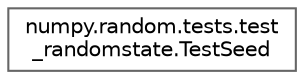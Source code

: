 digraph "Graphical Class Hierarchy"
{
 // LATEX_PDF_SIZE
  bgcolor="transparent";
  edge [fontname=Helvetica,fontsize=10,labelfontname=Helvetica,labelfontsize=10];
  node [fontname=Helvetica,fontsize=10,shape=box,height=0.2,width=0.4];
  rankdir="LR";
  Node0 [id="Node000000",label="numpy.random.tests.test\l_randomstate.TestSeed",height=0.2,width=0.4,color="grey40", fillcolor="white", style="filled",URL="$d5/d75/classnumpy_1_1random_1_1tests_1_1test__randomstate_1_1TestSeed.html",tooltip=" "];
}
